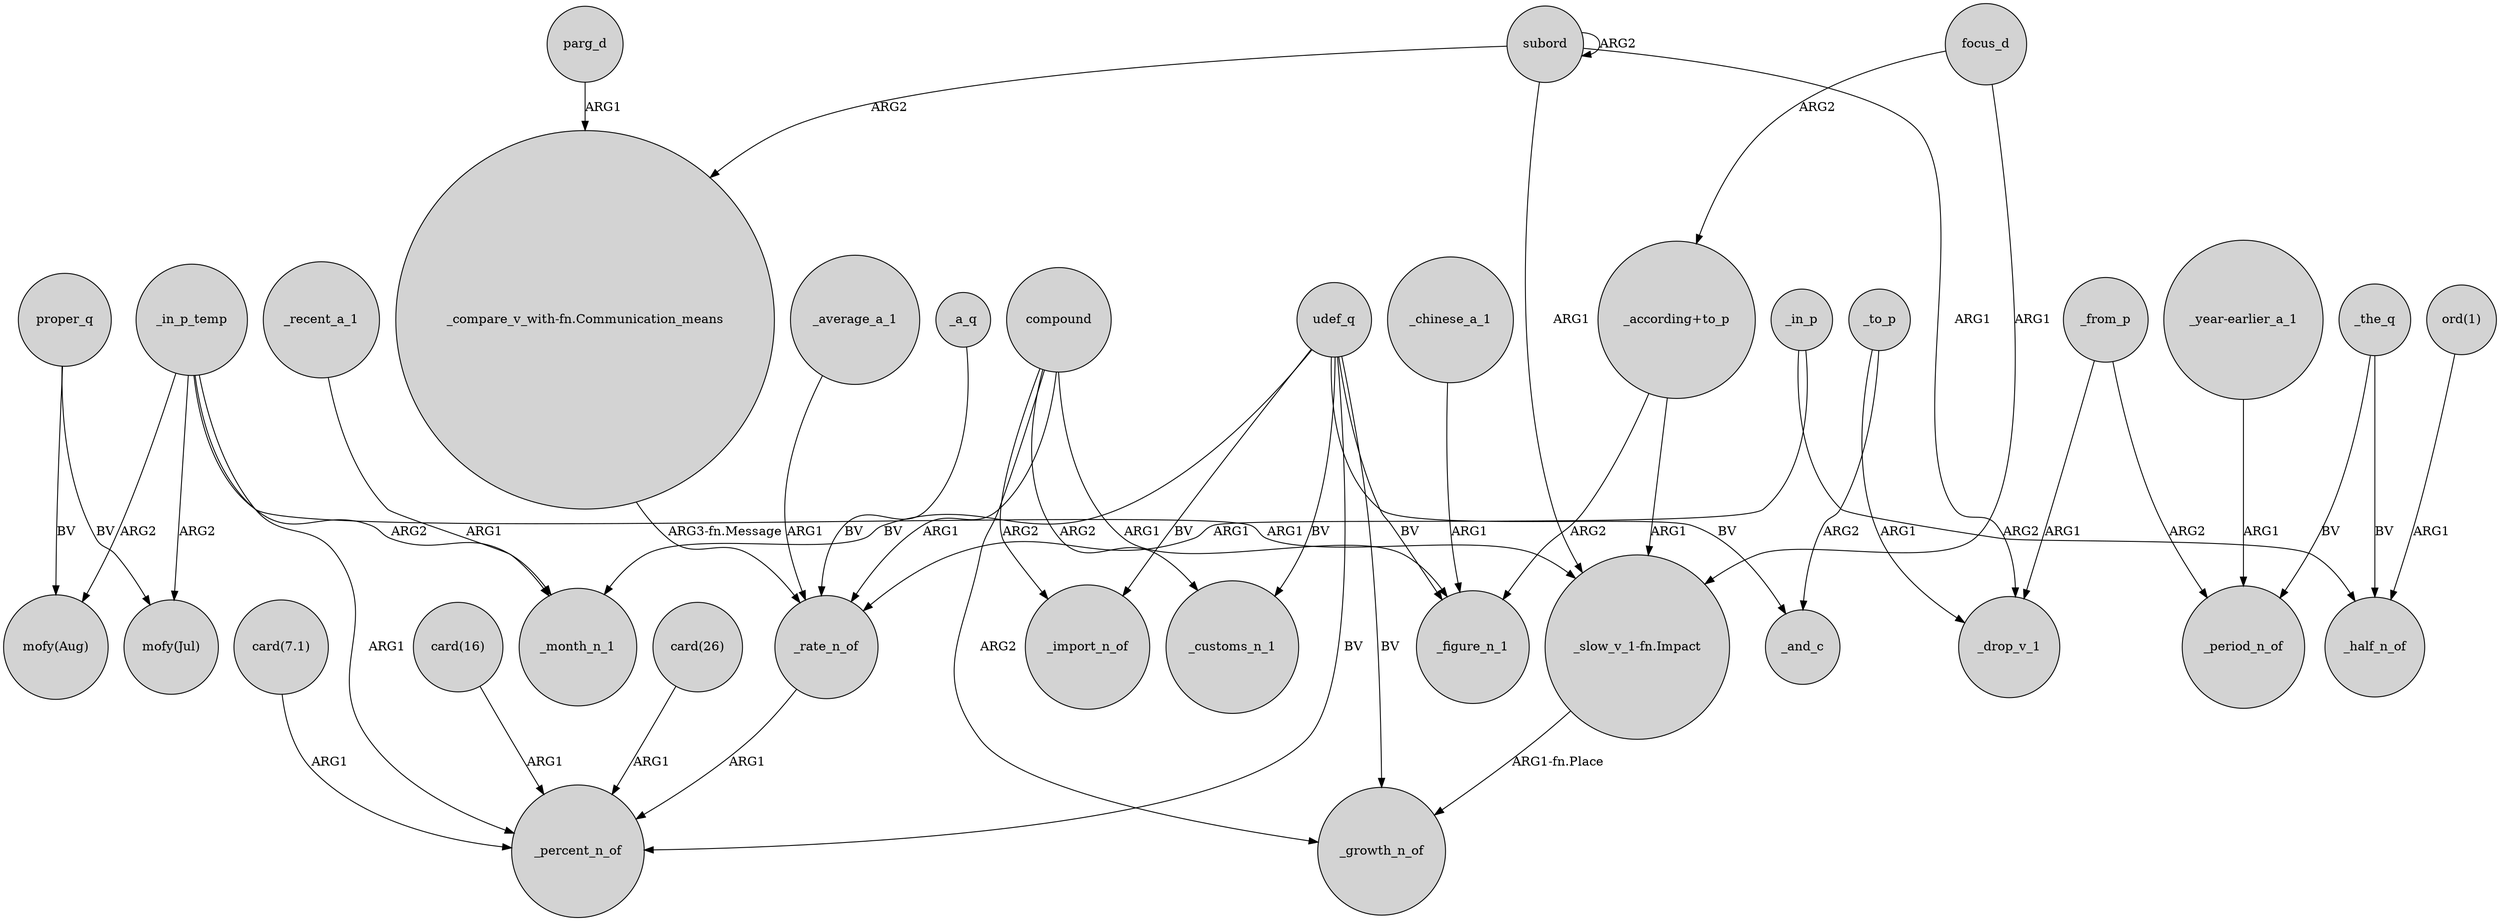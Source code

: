 digraph {
	node [shape=circle style=filled]
	udef_q -> _month_n_1 [label=BV]
	_in_p_temp -> "mofy(Jul)" [label=ARG2]
	_from_p -> _drop_v_1 [label=ARG1]
	_in_p_temp -> "mofy(Aug)" [label=ARG2]
	udef_q -> _figure_n_1 [label=BV]
	compound -> _figure_n_1 [label=ARG1]
	compound -> _import_n_of [label=ARG2]
	subord -> subord [label=ARG2]
	compound -> _customs_n_1 [label=ARG2]
	"_year-earlier_a_1" -> _period_n_of [label=ARG1]
	"card(26)" -> _percent_n_of [label=ARG1]
	focus_d -> "_according+to_p" [label=ARG2]
	"_according+to_p" -> "_slow_v_1-fn.Impact" [label=ARG1]
	udef_q -> _customs_n_1 [label=BV]
	proper_q -> "mofy(Aug)" [label=BV]
	_chinese_a_1 -> _figure_n_1 [label=ARG1]
	"_according+to_p" -> _figure_n_1 [label=ARG2]
	compound -> _rate_n_of [label=ARG1]
	udef_q -> _and_c [label=BV]
	"_slow_v_1-fn.Impact" -> _growth_n_of [label="ARG1-fn.Place"]
	subord -> _drop_v_1 [label=ARG1]
	parg_d -> "_compare_v_with-fn.Communication_means" [label=ARG1]
	_recent_a_1 -> _month_n_1 [label=ARG1]
	_in_p -> _rate_n_of [label=ARG1]
	udef_q -> _percent_n_of [label=BV]
	_to_p -> _and_c [label=ARG2]
	_in_p_temp -> _month_n_1 [label=ARG2]
	"ord(1)" -> _half_n_of [label=ARG1]
	subord -> "_compare_v_with-fn.Communication_means" [label=ARG2]
	"card(7.1)" -> _percent_n_of [label=ARG1]
	compound -> _growth_n_of [label=ARG2]
	_the_q -> _half_n_of [label=BV]
	udef_q -> _growth_n_of [label=BV]
	"card(16)" -> _percent_n_of [label=ARG1]
	subord -> "_slow_v_1-fn.Impact" [label=ARG1]
	_to_p -> _drop_v_1 [label=ARG1]
	_rate_n_of -> _percent_n_of [label=ARG1]
	_in_p -> _half_n_of [label=ARG2]
	_in_p_temp -> _percent_n_of [label=ARG1]
	proper_q -> "mofy(Jul)" [label=BV]
	_the_q -> _period_n_of [label=BV]
	"_compare_v_with-fn.Communication_means" -> _rate_n_of [label="ARG3-fn.Message"]
	_a_q -> _rate_n_of [label=BV]
	_in_p_temp -> "_slow_v_1-fn.Impact" [label=ARG1]
	udef_q -> _import_n_of [label=BV]
	focus_d -> "_slow_v_1-fn.Impact" [label=ARG1]
	_average_a_1 -> _rate_n_of [label=ARG1]
	_from_p -> _period_n_of [label=ARG2]
}
